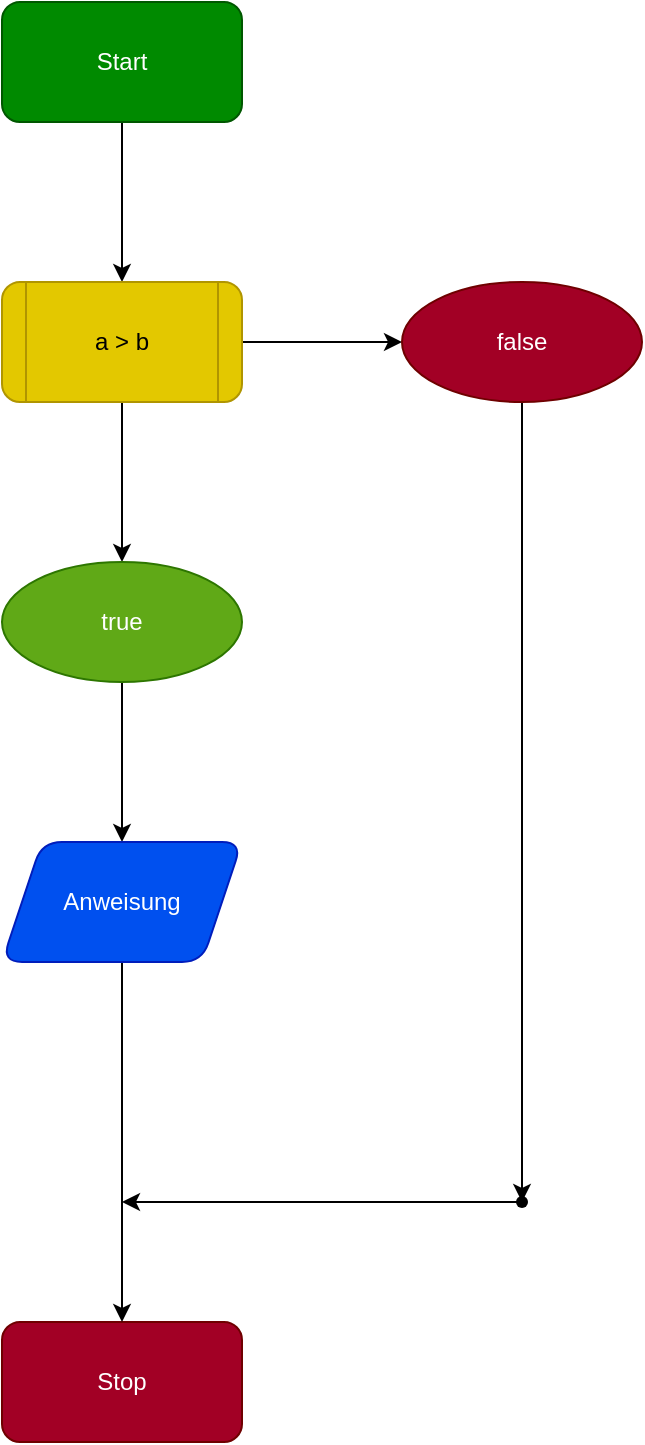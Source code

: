 <mxfile>
    <diagram id="9_MOAkN4kMP9BEvFYpgS" name="IF Statement">
        <mxGraphModel dx="990" dy="764" grid="1" gridSize="10" guides="1" tooltips="1" connect="1" arrows="1" fold="1" page="1" pageScale="1" pageWidth="827" pageHeight="1169" math="0" shadow="0">
            <root>
                <mxCell id="0"/>
                <mxCell id="1" parent="0"/>
                <mxCell id="5" value="" style="edgeStyle=none;html=1;" edge="1" parent="1" source="2" target="4">
                    <mxGeometry relative="1" as="geometry"/>
                </mxCell>
                <mxCell id="2" value="Start" style="rounded=1;whiteSpace=wrap;html=1;fillColor=#008a00;fontColor=#ffffff;strokeColor=#005700;" vertex="1" parent="1">
                    <mxGeometry x="320" y="40" width="120" height="60" as="geometry"/>
                </mxCell>
                <mxCell id="3" value="Stop" style="rounded=1;whiteSpace=wrap;html=1;fillColor=#a20025;fontColor=#ffffff;strokeColor=#6F0000;" vertex="1" parent="1">
                    <mxGeometry x="320" y="700" width="120" height="60" as="geometry"/>
                </mxCell>
                <mxCell id="7" value="" style="edgeStyle=none;html=1;" edge="1" parent="1" source="4" target="6">
                    <mxGeometry relative="1" as="geometry"/>
                </mxCell>
                <mxCell id="12" value="" style="edgeStyle=none;html=1;" edge="1" parent="1" source="4" target="11">
                    <mxGeometry relative="1" as="geometry"/>
                </mxCell>
                <mxCell id="4" value="a &amp;gt; b" style="shape=process;whiteSpace=wrap;html=1;backgroundOutline=1;rounded=1;fillColor=#e3c800;fontColor=#000000;strokeColor=#B09500;" vertex="1" parent="1">
                    <mxGeometry x="320" y="180" width="120" height="60" as="geometry"/>
                </mxCell>
                <mxCell id="9" value="" style="edgeStyle=none;html=1;" edge="1" parent="1" source="6" target="8">
                    <mxGeometry relative="1" as="geometry"/>
                </mxCell>
                <mxCell id="6" value="true" style="ellipse;whiteSpace=wrap;html=1;rounded=1;fillColor=#60a917;strokeColor=#2D7600;fontColor=#ffffff;" vertex="1" parent="1">
                    <mxGeometry x="320" y="320" width="120" height="60" as="geometry"/>
                </mxCell>
                <mxCell id="10" style="edgeStyle=none;html=1;entryX=0.5;entryY=0;entryDx=0;entryDy=0;" edge="1" parent="1" source="8" target="3">
                    <mxGeometry relative="1" as="geometry"/>
                </mxCell>
                <mxCell id="8" value="Anweisung" style="shape=parallelogram;perimeter=parallelogramPerimeter;whiteSpace=wrap;html=1;fixedSize=1;rounded=1;fillColor=#0050ef;fontColor=#ffffff;strokeColor=#001DBC;" vertex="1" parent="1">
                    <mxGeometry x="320" y="460" width="120" height="60" as="geometry"/>
                </mxCell>
                <mxCell id="14" value="" style="edgeStyle=none;html=1;" edge="1" parent="1" source="11" target="13">
                    <mxGeometry relative="1" as="geometry"/>
                </mxCell>
                <mxCell id="11" value="false" style="ellipse;whiteSpace=wrap;html=1;rounded=1;fillColor=#a20025;fontColor=#ffffff;strokeColor=#6F0000;" vertex="1" parent="1">
                    <mxGeometry x="520" y="180" width="120" height="60" as="geometry"/>
                </mxCell>
                <mxCell id="16" value="" style="edgeStyle=none;html=1;" edge="1" parent="1" source="13">
                    <mxGeometry relative="1" as="geometry">
                        <mxPoint x="380" y="640" as="targetPoint"/>
                    </mxGeometry>
                </mxCell>
                <mxCell id="13" value="" style="shape=waypoint;sketch=0;size=6;pointerEvents=1;points=[];fillColor=default;resizable=0;rotatable=0;perimeter=centerPerimeter;snapToPoint=1;rounded=1;" vertex="1" parent="1">
                    <mxGeometry x="560" y="620" width="40" height="40" as="geometry"/>
                </mxCell>
            </root>
        </mxGraphModel>
    </diagram>
    <diagram name="IF ELSE Statement" id="1dceWZzsm4PJTTr_wJyu">
        <mxGraphModel dx="990" dy="764" grid="1" gridSize="10" guides="1" tooltips="1" connect="1" arrows="1" fold="1" page="1" pageScale="1" pageWidth="827" pageHeight="1169" math="0" shadow="0">
            <root>
                <mxCell id="slrAPmYWPRP1MwGlYwiG-0"/>
                <mxCell id="slrAPmYWPRP1MwGlYwiG-1" parent="slrAPmYWPRP1MwGlYwiG-0"/>
                <mxCell id="slrAPmYWPRP1MwGlYwiG-2" value="" style="edgeStyle=none;html=1;" edge="1" parent="slrAPmYWPRP1MwGlYwiG-1" source="slrAPmYWPRP1MwGlYwiG-3" target="slrAPmYWPRP1MwGlYwiG-7">
                    <mxGeometry relative="1" as="geometry"/>
                </mxCell>
                <mxCell id="slrAPmYWPRP1MwGlYwiG-3" value="Start" style="rounded=1;whiteSpace=wrap;html=1;fillColor=#008a00;fontColor=#ffffff;strokeColor=#005700;" vertex="1" parent="slrAPmYWPRP1MwGlYwiG-1">
                    <mxGeometry x="320" y="40" width="120" height="60" as="geometry"/>
                </mxCell>
                <mxCell id="slrAPmYWPRP1MwGlYwiG-4" value="Stop" style="rounded=1;whiteSpace=wrap;html=1;fillColor=#a20025;fontColor=#ffffff;strokeColor=#6F0000;" vertex="1" parent="slrAPmYWPRP1MwGlYwiG-1">
                    <mxGeometry x="320" y="700" width="120" height="60" as="geometry"/>
                </mxCell>
                <mxCell id="slrAPmYWPRP1MwGlYwiG-5" value="" style="edgeStyle=none;html=1;" edge="1" parent="slrAPmYWPRP1MwGlYwiG-1" source="slrAPmYWPRP1MwGlYwiG-7" target="slrAPmYWPRP1MwGlYwiG-9">
                    <mxGeometry relative="1" as="geometry"/>
                </mxCell>
                <mxCell id="slrAPmYWPRP1MwGlYwiG-6" value="" style="edgeStyle=none;html=1;" edge="1" parent="slrAPmYWPRP1MwGlYwiG-1" source="slrAPmYWPRP1MwGlYwiG-7" target="slrAPmYWPRP1MwGlYwiG-13">
                    <mxGeometry relative="1" as="geometry"/>
                </mxCell>
                <mxCell id="slrAPmYWPRP1MwGlYwiG-7" value="a &amp;gt; b" style="shape=process;whiteSpace=wrap;html=1;backgroundOutline=1;rounded=1;fillColor=#e3c800;fontColor=#000000;strokeColor=#B09500;" vertex="1" parent="slrAPmYWPRP1MwGlYwiG-1">
                    <mxGeometry x="320" y="180" width="120" height="60" as="geometry"/>
                </mxCell>
                <mxCell id="slrAPmYWPRP1MwGlYwiG-8" value="" style="edgeStyle=none;html=1;" edge="1" parent="slrAPmYWPRP1MwGlYwiG-1" source="slrAPmYWPRP1MwGlYwiG-9" target="slrAPmYWPRP1MwGlYwiG-11">
                    <mxGeometry relative="1" as="geometry"/>
                </mxCell>
                <mxCell id="slrAPmYWPRP1MwGlYwiG-9" value="true" style="ellipse;whiteSpace=wrap;html=1;rounded=1;fillColor=#60a917;strokeColor=#2D7600;fontColor=#ffffff;" vertex="1" parent="slrAPmYWPRP1MwGlYwiG-1">
                    <mxGeometry x="320" y="320" width="120" height="60" as="geometry"/>
                </mxCell>
                <mxCell id="slrAPmYWPRP1MwGlYwiG-10" style="edgeStyle=none;html=1;entryX=0.5;entryY=0;entryDx=0;entryDy=0;" edge="1" parent="slrAPmYWPRP1MwGlYwiG-1" source="slrAPmYWPRP1MwGlYwiG-11" target="slrAPmYWPRP1MwGlYwiG-4">
                    <mxGeometry relative="1" as="geometry"/>
                </mxCell>
                <mxCell id="slrAPmYWPRP1MwGlYwiG-11" value="Anweisung" style="shape=parallelogram;perimeter=parallelogramPerimeter;whiteSpace=wrap;html=1;fixedSize=1;rounded=1;fillColor=#0050ef;fontColor=#ffffff;strokeColor=#001DBC;" vertex="1" parent="slrAPmYWPRP1MwGlYwiG-1">
                    <mxGeometry x="320" y="460" width="120" height="60" as="geometry"/>
                </mxCell>
                <mxCell id="slrAPmYWPRP1MwGlYwiG-18" value="" style="edgeStyle=none;html=1;" edge="1" parent="slrAPmYWPRP1MwGlYwiG-1" source="slrAPmYWPRP1MwGlYwiG-13" target="slrAPmYWPRP1MwGlYwiG-17">
                    <mxGeometry relative="1" as="geometry"/>
                </mxCell>
                <mxCell id="slrAPmYWPRP1MwGlYwiG-13" value="false" style="ellipse;whiteSpace=wrap;html=1;rounded=1;fillColor=#a20025;fontColor=#ffffff;strokeColor=#6F0000;" vertex="1" parent="slrAPmYWPRP1MwGlYwiG-1">
                    <mxGeometry x="520" y="180" width="120" height="60" as="geometry"/>
                </mxCell>
                <mxCell id="slrAPmYWPRP1MwGlYwiG-20" value="" style="edgeStyle=none;html=1;" edge="1" parent="slrAPmYWPRP1MwGlYwiG-1" source="slrAPmYWPRP1MwGlYwiG-17" target="slrAPmYWPRP1MwGlYwiG-19">
                    <mxGeometry relative="1" as="geometry"/>
                </mxCell>
                <mxCell id="slrAPmYWPRP1MwGlYwiG-17" value="Else Anweisung" style="shape=parallelogram;perimeter=parallelogramPerimeter;whiteSpace=wrap;html=1;fixedSize=1;fillColor=#0050ef;strokeColor=#001DBC;fontColor=#ffffff;rounded=1;" vertex="1" parent="slrAPmYWPRP1MwGlYwiG-1">
                    <mxGeometry x="520" y="460" width="120" height="60" as="geometry"/>
                </mxCell>
                <mxCell id="slrAPmYWPRP1MwGlYwiG-22" value="" style="edgeStyle=none;html=1;" edge="1" parent="slrAPmYWPRP1MwGlYwiG-1" source="slrAPmYWPRP1MwGlYwiG-19">
                    <mxGeometry relative="1" as="geometry">
                        <mxPoint x="380" y="640" as="targetPoint"/>
                    </mxGeometry>
                </mxCell>
                <mxCell id="slrAPmYWPRP1MwGlYwiG-19" value="" style="shape=waypoint;sketch=0;size=6;pointerEvents=1;points=[];resizable=0;rotatable=0;perimeter=centerPerimeter;snapToPoint=1;rounded=1;" vertex="1" parent="slrAPmYWPRP1MwGlYwiG-1">
                    <mxGeometry x="560" y="620" width="40" height="40" as="geometry"/>
                </mxCell>
            </root>
        </mxGraphModel>
    </diagram>
    <diagram name="IF ELSEIF ELSE Statement" id="uPTDh-RGxwjJ6oIePWT7">
        <mxGraphModel dx="990" dy="764" grid="1" gridSize="10" guides="1" tooltips="1" connect="1" arrows="1" fold="1" page="1" pageScale="1" pageWidth="827" pageHeight="1169" math="0" shadow="0">
            <root>
                <mxCell id="sM3O0pvL-J6C8m5YZxhi-0"/>
                <mxCell id="sM3O0pvL-J6C8m5YZxhi-1" parent="sM3O0pvL-J6C8m5YZxhi-0"/>
                <mxCell id="sM3O0pvL-J6C8m5YZxhi-2" value="" style="edgeStyle=none;html=1;" edge="1" parent="sM3O0pvL-J6C8m5YZxhi-1" source="sM3O0pvL-J6C8m5YZxhi-3" target="sM3O0pvL-J6C8m5YZxhi-7">
                    <mxGeometry relative="1" as="geometry"/>
                </mxCell>
                <mxCell id="sM3O0pvL-J6C8m5YZxhi-3" value="Start" style="rounded=1;whiteSpace=wrap;html=1;fillColor=#008a00;fontColor=#ffffff;strokeColor=#005700;" vertex="1" parent="sM3O0pvL-J6C8m5YZxhi-1">
                    <mxGeometry x="80" y="40" width="120" height="60" as="geometry"/>
                </mxCell>
                <mxCell id="sM3O0pvL-J6C8m5YZxhi-4" value="Stop" style="rounded=1;whiteSpace=wrap;html=1;fillColor=#a20025;fontColor=#ffffff;strokeColor=#6F0000;" vertex="1" parent="sM3O0pvL-J6C8m5YZxhi-1">
                    <mxGeometry x="80" y="700" width="120" height="60" as="geometry"/>
                </mxCell>
                <mxCell id="sM3O0pvL-J6C8m5YZxhi-5" value="" style="edgeStyle=none;html=1;" edge="1" parent="sM3O0pvL-J6C8m5YZxhi-1" source="sM3O0pvL-J6C8m5YZxhi-7" target="sM3O0pvL-J6C8m5YZxhi-9">
                    <mxGeometry relative="1" as="geometry"/>
                </mxCell>
                <mxCell id="sM3O0pvL-J6C8m5YZxhi-6" value="" style="edgeStyle=none;html=1;" edge="1" parent="sM3O0pvL-J6C8m5YZxhi-1" source="sM3O0pvL-J6C8m5YZxhi-7" target="sM3O0pvL-J6C8m5YZxhi-13">
                    <mxGeometry relative="1" as="geometry"/>
                </mxCell>
                <mxCell id="sM3O0pvL-J6C8m5YZxhi-7" value="a &amp;gt; b" style="shape=process;whiteSpace=wrap;html=1;backgroundOutline=1;rounded=1;fillColor=#e3c800;fontColor=#000000;strokeColor=#B09500;" vertex="1" parent="sM3O0pvL-J6C8m5YZxhi-1">
                    <mxGeometry x="80" y="180" width="120" height="60" as="geometry"/>
                </mxCell>
                <mxCell id="sM3O0pvL-J6C8m5YZxhi-8" value="" style="edgeStyle=none;html=1;" edge="1" parent="sM3O0pvL-J6C8m5YZxhi-1" source="sM3O0pvL-J6C8m5YZxhi-9" target="sM3O0pvL-J6C8m5YZxhi-11">
                    <mxGeometry relative="1" as="geometry"/>
                </mxCell>
                <mxCell id="sM3O0pvL-J6C8m5YZxhi-9" value="true" style="ellipse;whiteSpace=wrap;html=1;rounded=1;fillColor=#60a917;strokeColor=#2D7600;fontColor=#ffffff;" vertex="1" parent="sM3O0pvL-J6C8m5YZxhi-1">
                    <mxGeometry x="80" y="320" width="120" height="60" as="geometry"/>
                </mxCell>
                <mxCell id="sM3O0pvL-J6C8m5YZxhi-10" style="edgeStyle=none;html=1;entryX=0.5;entryY=0;entryDx=0;entryDy=0;" edge="1" parent="sM3O0pvL-J6C8m5YZxhi-1" source="sM3O0pvL-J6C8m5YZxhi-11" target="sM3O0pvL-J6C8m5YZxhi-4">
                    <mxGeometry relative="1" as="geometry"/>
                </mxCell>
                <mxCell id="sM3O0pvL-J6C8m5YZxhi-11" value="1. Anweisung" style="shape=parallelogram;perimeter=parallelogramPerimeter;whiteSpace=wrap;html=1;fixedSize=1;rounded=1;fillColor=#0050ef;fontColor=#ffffff;strokeColor=#001DBC;" vertex="1" parent="sM3O0pvL-J6C8m5YZxhi-1">
                    <mxGeometry x="80" y="460" width="120" height="60" as="geometry"/>
                </mxCell>
                <mxCell id="sM3O0pvL-J6C8m5YZxhi-19" value="" style="edgeStyle=none;html=1;" edge="1" parent="sM3O0pvL-J6C8m5YZxhi-1" source="sM3O0pvL-J6C8m5YZxhi-13" target="sM3O0pvL-J6C8m5YZxhi-18">
                    <mxGeometry relative="1" as="geometry"/>
                </mxCell>
                <mxCell id="sM3O0pvL-J6C8m5YZxhi-13" value="false" style="ellipse;whiteSpace=wrap;html=1;rounded=1;fillColor=#a20025;fontColor=#ffffff;strokeColor=#6F0000;" vertex="1" parent="sM3O0pvL-J6C8m5YZxhi-1">
                    <mxGeometry x="280" y="180" width="120" height="60" as="geometry"/>
                </mxCell>
                <mxCell id="sM3O0pvL-J6C8m5YZxhi-35" value="" style="edgeStyle=none;html=1;" edge="1" parent="sM3O0pvL-J6C8m5YZxhi-1" source="sM3O0pvL-J6C8m5YZxhi-15" target="sM3O0pvL-J6C8m5YZxhi-34">
                    <mxGeometry relative="1" as="geometry"/>
                </mxCell>
                <mxCell id="sM3O0pvL-J6C8m5YZxhi-15" value="Else Anweisung" style="shape=parallelogram;perimeter=parallelogramPerimeter;whiteSpace=wrap;html=1;fixedSize=1;fillColor=#0050ef;strokeColor=#001DBC;fontColor=#ffffff;rounded=1;" vertex="1" parent="sM3O0pvL-J6C8m5YZxhi-1">
                    <mxGeometry x="680" y="460" width="120" height="60" as="geometry"/>
                </mxCell>
                <mxCell id="sM3O0pvL-J6C8m5YZxhi-18" value="a == b" style="shape=process;whiteSpace=wrap;html=1;backgroundOutline=1;fillColor=#e3c800;strokeColor=#B09500;fontColor=#000000;rounded=1;" vertex="1" parent="sM3O0pvL-J6C8m5YZxhi-1">
                    <mxGeometry x="480" y="180" width="120" height="60" as="geometry"/>
                </mxCell>
                <mxCell id="sM3O0pvL-J6C8m5YZxhi-20" value="" style="edgeStyle=none;html=1;" edge="1" parent="sM3O0pvL-J6C8m5YZxhi-1" target="sM3O0pvL-J6C8m5YZxhi-22">
                    <mxGeometry relative="1" as="geometry">
                        <mxPoint x="600" y="210" as="sourcePoint"/>
                    </mxGeometry>
                </mxCell>
                <mxCell id="sM3O0pvL-J6C8m5YZxhi-21" value="" style="edgeStyle=none;html=1;" edge="1" parent="sM3O0pvL-J6C8m5YZxhi-1" source="sM3O0pvL-J6C8m5YZxhi-22">
                    <mxGeometry relative="1" as="geometry">
                        <mxPoint x="740" y="460" as="targetPoint"/>
                    </mxGeometry>
                </mxCell>
                <mxCell id="sM3O0pvL-J6C8m5YZxhi-22" value="false" style="ellipse;whiteSpace=wrap;html=1;rounded=1;fillColor=#a20025;fontColor=#ffffff;strokeColor=#6F0000;" vertex="1" parent="sM3O0pvL-J6C8m5YZxhi-1">
                    <mxGeometry x="680" y="180" width="120" height="60" as="geometry"/>
                </mxCell>
                <mxCell id="sM3O0pvL-J6C8m5YZxhi-25" value="" style="edgeStyle=none;html=1;" edge="1" parent="sM3O0pvL-J6C8m5YZxhi-1" target="sM3O0pvL-J6C8m5YZxhi-27">
                    <mxGeometry relative="1" as="geometry">
                        <mxPoint x="540" y="240" as="sourcePoint"/>
                    </mxGeometry>
                </mxCell>
                <mxCell id="sM3O0pvL-J6C8m5YZxhi-26" value="" style="edgeStyle=none;html=1;" edge="1" parent="sM3O0pvL-J6C8m5YZxhi-1" source="sM3O0pvL-J6C8m5YZxhi-27" target="sM3O0pvL-J6C8m5YZxhi-29">
                    <mxGeometry relative="1" as="geometry"/>
                </mxCell>
                <mxCell id="sM3O0pvL-J6C8m5YZxhi-27" value="true" style="ellipse;whiteSpace=wrap;html=1;rounded=1;fillColor=#60a917;strokeColor=#2D7600;fontColor=#ffffff;" vertex="1" parent="sM3O0pvL-J6C8m5YZxhi-1">
                    <mxGeometry x="480" y="320" width="120" height="60" as="geometry"/>
                </mxCell>
                <mxCell id="sM3O0pvL-J6C8m5YZxhi-31" value="" style="edgeStyle=none;html=1;" edge="1" parent="sM3O0pvL-J6C8m5YZxhi-1" source="sM3O0pvL-J6C8m5YZxhi-29" target="sM3O0pvL-J6C8m5YZxhi-30">
                    <mxGeometry relative="1" as="geometry"/>
                </mxCell>
                <mxCell id="sM3O0pvL-J6C8m5YZxhi-29" value="2. Anweisung" style="shape=parallelogram;perimeter=parallelogramPerimeter;whiteSpace=wrap;html=1;fixedSize=1;rounded=1;fillColor=#0050ef;fontColor=#ffffff;strokeColor=#001DBC;" vertex="1" parent="sM3O0pvL-J6C8m5YZxhi-1">
                    <mxGeometry x="480" y="460" width="120" height="60" as="geometry"/>
                </mxCell>
                <mxCell id="sM3O0pvL-J6C8m5YZxhi-33" value="" style="edgeStyle=none;html=1;" edge="1" parent="sM3O0pvL-J6C8m5YZxhi-1" source="sM3O0pvL-J6C8m5YZxhi-30">
                    <mxGeometry relative="1" as="geometry">
                        <mxPoint x="140" y="600" as="targetPoint"/>
                    </mxGeometry>
                </mxCell>
                <mxCell id="sM3O0pvL-J6C8m5YZxhi-30" value="" style="shape=waypoint;sketch=0;size=6;pointerEvents=1;points=[];resizable=0;rotatable=0;perimeter=centerPerimeter;snapToPoint=1;rounded=1;" vertex="1" parent="sM3O0pvL-J6C8m5YZxhi-1">
                    <mxGeometry x="520" y="580" width="40" height="40" as="geometry"/>
                </mxCell>
                <mxCell id="sM3O0pvL-J6C8m5YZxhi-37" value="" style="edgeStyle=none;html=1;" edge="1" parent="sM3O0pvL-J6C8m5YZxhi-1" source="sM3O0pvL-J6C8m5YZxhi-34">
                    <mxGeometry relative="1" as="geometry">
                        <mxPoint x="140" y="680" as="targetPoint"/>
                    </mxGeometry>
                </mxCell>
                <mxCell id="sM3O0pvL-J6C8m5YZxhi-34" value="" style="shape=waypoint;sketch=0;size=6;pointerEvents=1;points=[];resizable=0;rotatable=0;perimeter=centerPerimeter;snapToPoint=1;rounded=1;" vertex="1" parent="sM3O0pvL-J6C8m5YZxhi-1">
                    <mxGeometry x="720" y="660" width="40" height="40" as="geometry"/>
                </mxCell>
            </root>
        </mxGraphModel>
    </diagram>
</mxfile>